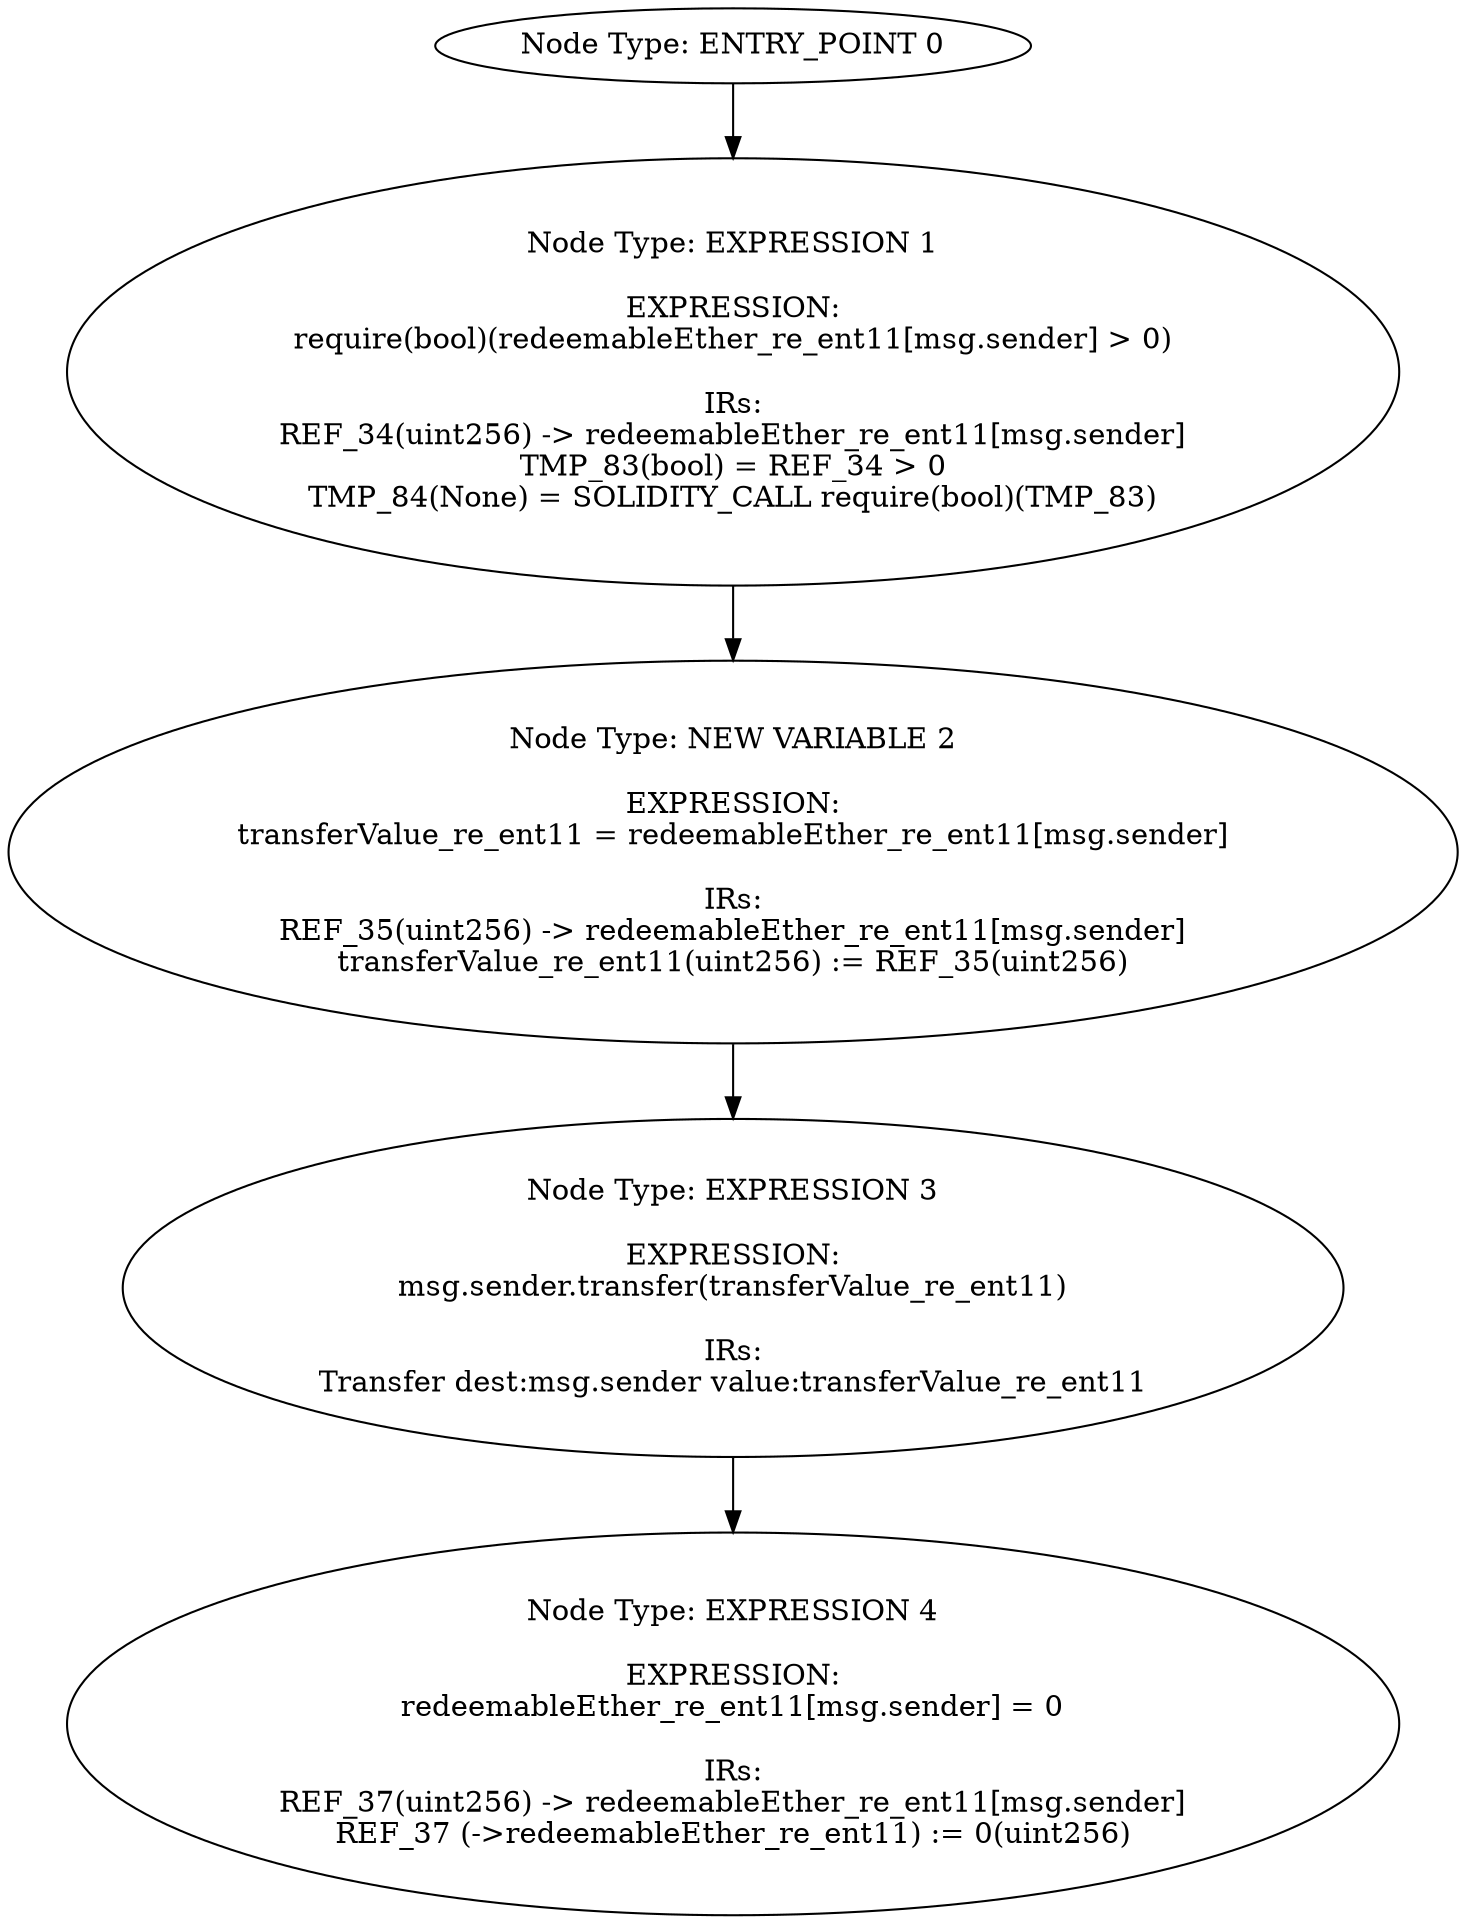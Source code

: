 digraph{
0[label="Node Type: ENTRY_POINT 0
"];
0->1;
1[label="Node Type: EXPRESSION 1

EXPRESSION:
require(bool)(redeemableEther_re_ent11[msg.sender] > 0)

IRs:
REF_34(uint256) -> redeemableEther_re_ent11[msg.sender]
TMP_83(bool) = REF_34 > 0
TMP_84(None) = SOLIDITY_CALL require(bool)(TMP_83)"];
1->2;
2[label="Node Type: NEW VARIABLE 2

EXPRESSION:
transferValue_re_ent11 = redeemableEther_re_ent11[msg.sender]

IRs:
REF_35(uint256) -> redeemableEther_re_ent11[msg.sender]
transferValue_re_ent11(uint256) := REF_35(uint256)"];
2->3;
3[label="Node Type: EXPRESSION 3

EXPRESSION:
msg.sender.transfer(transferValue_re_ent11)

IRs:
Transfer dest:msg.sender value:transferValue_re_ent11"];
3->4;
4[label="Node Type: EXPRESSION 4

EXPRESSION:
redeemableEther_re_ent11[msg.sender] = 0

IRs:
REF_37(uint256) -> redeemableEther_re_ent11[msg.sender]
REF_37 (->redeemableEther_re_ent11) := 0(uint256)"];
}

